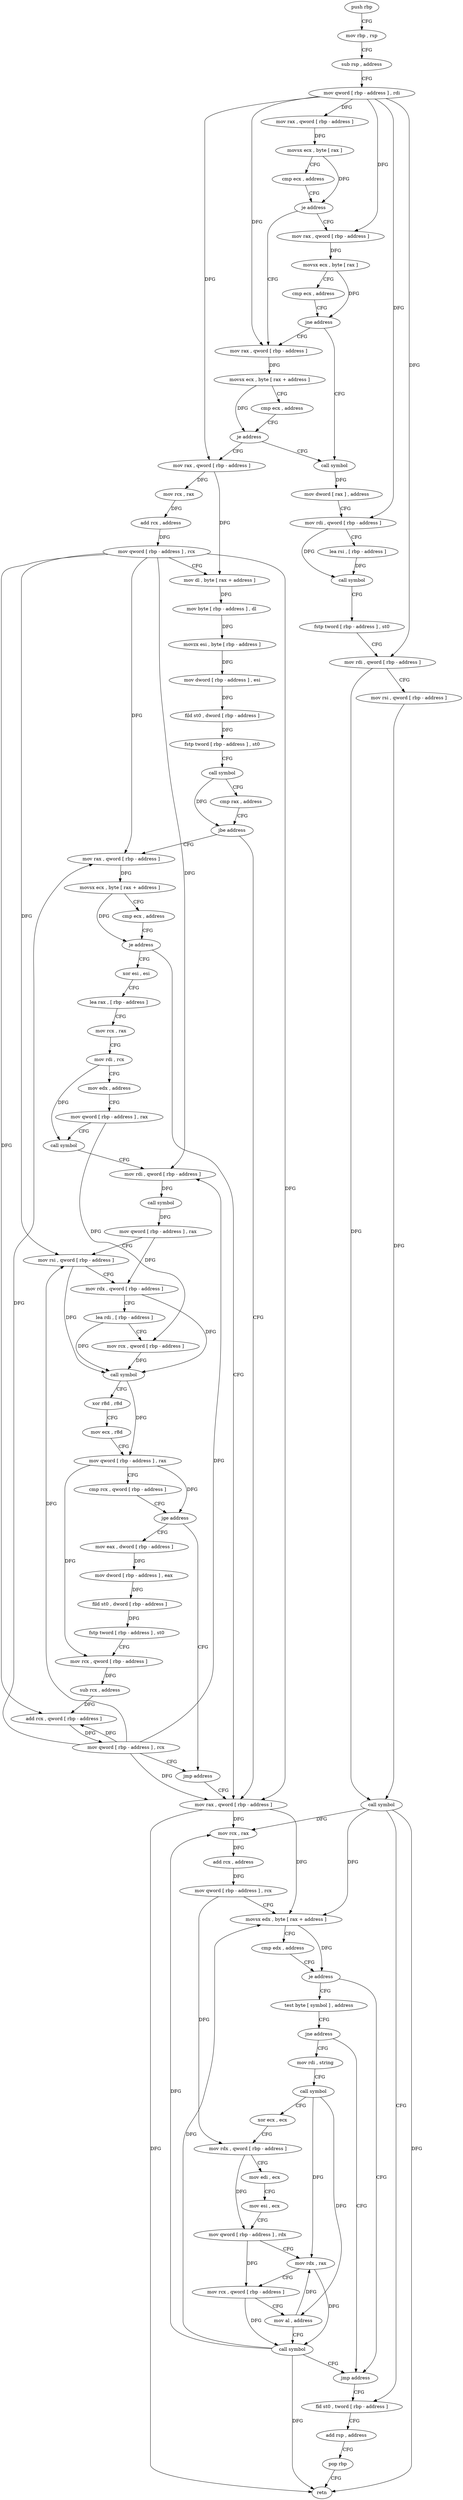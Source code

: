 digraph "func" {
"4207152" [label = "push rbp" ]
"4207153" [label = "mov rbp , rsp" ]
"4207156" [label = "sub rsp , address" ]
"4207160" [label = "mov qword [ rbp - address ] , rdi" ]
"4207164" [label = "mov rax , qword [ rbp - address ]" ]
"4207168" [label = "movsx ecx , byte [ rax ]" ]
"4207171" [label = "cmp ecx , address" ]
"4207174" [label = "je address" ]
"4207196" [label = "mov rax , qword [ rbp - address ]" ]
"4207180" [label = "mov rax , qword [ rbp - address ]" ]
"4207200" [label = "movsx ecx , byte [ rax + address ]" ]
"4207204" [label = "cmp ecx , address" ]
"4207207" [label = "je address" ]
"4207488" [label = "call symbol" ]
"4207213" [label = "mov rax , qword [ rbp - address ]" ]
"4207184" [label = "movsx ecx , byte [ rax ]" ]
"4207187" [label = "cmp ecx , address" ]
"4207190" [label = "jne address" ]
"4207493" [label = "mov dword [ rax ] , address" ]
"4207499" [label = "mov rdi , qword [ rbp - address ]" ]
"4207503" [label = "lea rsi , [ rbp - address ]" ]
"4207507" [label = "call symbol" ]
"4207512" [label = "fstp tword [ rbp - address ] , st0" ]
"4207515" [label = "mov rdi , qword [ rbp - address ]" ]
"4207519" [label = "mov rsi , qword [ rbp - address ]" ]
"4207523" [label = "call symbol" ]
"4207528" [label = "fld st0 , tword [ rbp - address ]" ]
"4207217" [label = "mov rcx , rax" ]
"4207220" [label = "add rcx , address" ]
"4207224" [label = "mov qword [ rbp - address ] , rcx" ]
"4207228" [label = "mov dl , byte [ rax + address ]" ]
"4207231" [label = "mov byte [ rbp - address ] , dl" ]
"4207234" [label = "movzx esi , byte [ rbp - address ]" ]
"4207238" [label = "mov dword [ rbp - address ] , esi" ]
"4207241" [label = "fild st0 , dword [ rbp - address ]" ]
"4207244" [label = "fstp tword [ rbp - address ] , st0" ]
"4207247" [label = "call symbol" ]
"4207252" [label = "cmp rax , address" ]
"4207256" [label = "jbe address" ]
"4207395" [label = "mov rax , qword [ rbp - address ]" ]
"4207262" [label = "mov rax , qword [ rbp - address ]" ]
"4207399" [label = "mov rcx , rax" ]
"4207402" [label = "add rcx , address" ]
"4207409" [label = "mov qword [ rbp - address ] , rcx" ]
"4207413" [label = "movsx edx , byte [ rax + address ]" ]
"4207417" [label = "cmp edx , address" ]
"4207420" [label = "je address" ]
"4207483" [label = "jmp address" ]
"4207426" [label = "test byte [ symbol ] , address" ]
"4207266" [label = "movsx ecx , byte [ rax + address ]" ]
"4207270" [label = "cmp ecx , address" ]
"4207273" [label = "je address" ]
"4207279" [label = "xor esi , esi" ]
"4207434" [label = "jne address" ]
"4207440" [label = "mov rdi , string" ]
"4207281" [label = "lea rax , [ rbp - address ]" ]
"4207285" [label = "mov rcx , rax" ]
"4207288" [label = "mov rdi , rcx" ]
"4207291" [label = "mov edx , address" ]
"4207296" [label = "mov qword [ rbp - address ] , rax" ]
"4207300" [label = "call symbol" ]
"4207305" [label = "mov rdi , qword [ rbp - address ]" ]
"4207309" [label = "call symbol" ]
"4207314" [label = "mov qword [ rbp - address ] , rax" ]
"4207318" [label = "mov rsi , qword [ rbp - address ]" ]
"4207322" [label = "mov rdx , qword [ rbp - address ]" ]
"4207326" [label = "lea rdi , [ rbp - address ]" ]
"4207330" [label = "mov rcx , qword [ rbp - address ]" ]
"4207334" [label = "call symbol" ]
"4207339" [label = "xor r8d , r8d" ]
"4207342" [label = "mov ecx , r8d" ]
"4207345" [label = "mov qword [ rbp - address ] , rax" ]
"4207349" [label = "cmp rcx , qword [ rbp - address ]" ]
"4207353" [label = "jge address" ]
"4207390" [label = "jmp address" ]
"4207359" [label = "mov eax , dword [ rbp - address ]" ]
"4207531" [label = "add rsp , address" ]
"4207535" [label = "pop rbp" ]
"4207536" [label = "retn" ]
"4207450" [label = "call symbol" ]
"4207455" [label = "xor ecx , ecx" ]
"4207457" [label = "mov rdx , qword [ rbp - address ]" ]
"4207461" [label = "mov edi , ecx" ]
"4207463" [label = "mov esi , ecx" ]
"4207465" [label = "mov qword [ rbp - address ] , rdx" ]
"4207469" [label = "mov rdx , rax" ]
"4207472" [label = "mov rcx , qword [ rbp - address ]" ]
"4207476" [label = "mov al , address" ]
"4207478" [label = "call symbol" ]
"4207362" [label = "mov dword [ rbp - address ] , eax" ]
"4207365" [label = "fild st0 , dword [ rbp - address ]" ]
"4207368" [label = "fstp tword [ rbp - address ] , st0" ]
"4207371" [label = "mov rcx , qword [ rbp - address ]" ]
"4207375" [label = "sub rcx , address" ]
"4207382" [label = "add rcx , qword [ rbp - address ]" ]
"4207386" [label = "mov qword [ rbp - address ] , rcx" ]
"4207152" -> "4207153" [ label = "CFG" ]
"4207153" -> "4207156" [ label = "CFG" ]
"4207156" -> "4207160" [ label = "CFG" ]
"4207160" -> "4207164" [ label = "DFG" ]
"4207160" -> "4207196" [ label = "DFG" ]
"4207160" -> "4207180" [ label = "DFG" ]
"4207160" -> "4207499" [ label = "DFG" ]
"4207160" -> "4207515" [ label = "DFG" ]
"4207160" -> "4207213" [ label = "DFG" ]
"4207164" -> "4207168" [ label = "DFG" ]
"4207168" -> "4207171" [ label = "CFG" ]
"4207168" -> "4207174" [ label = "DFG" ]
"4207171" -> "4207174" [ label = "CFG" ]
"4207174" -> "4207196" [ label = "CFG" ]
"4207174" -> "4207180" [ label = "CFG" ]
"4207196" -> "4207200" [ label = "DFG" ]
"4207180" -> "4207184" [ label = "DFG" ]
"4207200" -> "4207204" [ label = "CFG" ]
"4207200" -> "4207207" [ label = "DFG" ]
"4207204" -> "4207207" [ label = "CFG" ]
"4207207" -> "4207488" [ label = "CFG" ]
"4207207" -> "4207213" [ label = "CFG" ]
"4207488" -> "4207493" [ label = "DFG" ]
"4207213" -> "4207217" [ label = "DFG" ]
"4207213" -> "4207228" [ label = "DFG" ]
"4207184" -> "4207187" [ label = "CFG" ]
"4207184" -> "4207190" [ label = "DFG" ]
"4207187" -> "4207190" [ label = "CFG" ]
"4207190" -> "4207488" [ label = "CFG" ]
"4207190" -> "4207196" [ label = "CFG" ]
"4207493" -> "4207499" [ label = "CFG" ]
"4207499" -> "4207503" [ label = "CFG" ]
"4207499" -> "4207507" [ label = "DFG" ]
"4207503" -> "4207507" [ label = "DFG" ]
"4207507" -> "4207512" [ label = "CFG" ]
"4207512" -> "4207515" [ label = "CFG" ]
"4207515" -> "4207519" [ label = "CFG" ]
"4207515" -> "4207523" [ label = "DFG" ]
"4207519" -> "4207523" [ label = "DFG" ]
"4207523" -> "4207528" [ label = "CFG" ]
"4207523" -> "4207536" [ label = "DFG" ]
"4207523" -> "4207399" [ label = "DFG" ]
"4207523" -> "4207413" [ label = "DFG" ]
"4207528" -> "4207531" [ label = "CFG" ]
"4207217" -> "4207220" [ label = "DFG" ]
"4207220" -> "4207224" [ label = "DFG" ]
"4207224" -> "4207228" [ label = "CFG" ]
"4207224" -> "4207395" [ label = "DFG" ]
"4207224" -> "4207262" [ label = "DFG" ]
"4207224" -> "4207305" [ label = "DFG" ]
"4207224" -> "4207318" [ label = "DFG" ]
"4207224" -> "4207382" [ label = "DFG" ]
"4207228" -> "4207231" [ label = "DFG" ]
"4207231" -> "4207234" [ label = "DFG" ]
"4207234" -> "4207238" [ label = "DFG" ]
"4207238" -> "4207241" [ label = "DFG" ]
"4207241" -> "4207244" [ label = "DFG" ]
"4207244" -> "4207247" [ label = "CFG" ]
"4207247" -> "4207252" [ label = "CFG" ]
"4207247" -> "4207256" [ label = "DFG" ]
"4207252" -> "4207256" [ label = "CFG" ]
"4207256" -> "4207395" [ label = "CFG" ]
"4207256" -> "4207262" [ label = "CFG" ]
"4207395" -> "4207399" [ label = "DFG" ]
"4207395" -> "4207536" [ label = "DFG" ]
"4207395" -> "4207413" [ label = "DFG" ]
"4207262" -> "4207266" [ label = "DFG" ]
"4207399" -> "4207402" [ label = "DFG" ]
"4207402" -> "4207409" [ label = "DFG" ]
"4207409" -> "4207413" [ label = "CFG" ]
"4207409" -> "4207457" [ label = "DFG" ]
"4207413" -> "4207417" [ label = "CFG" ]
"4207413" -> "4207420" [ label = "DFG" ]
"4207417" -> "4207420" [ label = "CFG" ]
"4207420" -> "4207483" [ label = "CFG" ]
"4207420" -> "4207426" [ label = "CFG" ]
"4207483" -> "4207528" [ label = "CFG" ]
"4207426" -> "4207434" [ label = "CFG" ]
"4207266" -> "4207270" [ label = "CFG" ]
"4207266" -> "4207273" [ label = "DFG" ]
"4207270" -> "4207273" [ label = "CFG" ]
"4207273" -> "4207395" [ label = "CFG" ]
"4207273" -> "4207279" [ label = "CFG" ]
"4207279" -> "4207281" [ label = "CFG" ]
"4207434" -> "4207483" [ label = "CFG" ]
"4207434" -> "4207440" [ label = "CFG" ]
"4207440" -> "4207450" [ label = "CFG" ]
"4207281" -> "4207285" [ label = "CFG" ]
"4207285" -> "4207288" [ label = "CFG" ]
"4207288" -> "4207291" [ label = "CFG" ]
"4207288" -> "4207300" [ label = "DFG" ]
"4207291" -> "4207296" [ label = "CFG" ]
"4207296" -> "4207300" [ label = "CFG" ]
"4207296" -> "4207330" [ label = "DFG" ]
"4207300" -> "4207305" [ label = "CFG" ]
"4207305" -> "4207309" [ label = "DFG" ]
"4207309" -> "4207314" [ label = "DFG" ]
"4207314" -> "4207318" [ label = "CFG" ]
"4207314" -> "4207322" [ label = "DFG" ]
"4207318" -> "4207322" [ label = "CFG" ]
"4207318" -> "4207334" [ label = "DFG" ]
"4207322" -> "4207326" [ label = "CFG" ]
"4207322" -> "4207334" [ label = "DFG" ]
"4207326" -> "4207330" [ label = "CFG" ]
"4207326" -> "4207334" [ label = "DFG" ]
"4207330" -> "4207334" [ label = "DFG" ]
"4207334" -> "4207339" [ label = "CFG" ]
"4207334" -> "4207345" [ label = "DFG" ]
"4207339" -> "4207342" [ label = "CFG" ]
"4207342" -> "4207345" [ label = "CFG" ]
"4207345" -> "4207349" [ label = "CFG" ]
"4207345" -> "4207353" [ label = "DFG" ]
"4207345" -> "4207371" [ label = "DFG" ]
"4207349" -> "4207353" [ label = "CFG" ]
"4207353" -> "4207390" [ label = "CFG" ]
"4207353" -> "4207359" [ label = "CFG" ]
"4207390" -> "4207395" [ label = "CFG" ]
"4207359" -> "4207362" [ label = "DFG" ]
"4207531" -> "4207535" [ label = "CFG" ]
"4207535" -> "4207536" [ label = "CFG" ]
"4207450" -> "4207455" [ label = "CFG" ]
"4207450" -> "4207469" [ label = "DFG" ]
"4207450" -> "4207476" [ label = "DFG" ]
"4207455" -> "4207457" [ label = "CFG" ]
"4207457" -> "4207461" [ label = "CFG" ]
"4207457" -> "4207465" [ label = "DFG" ]
"4207461" -> "4207463" [ label = "CFG" ]
"4207463" -> "4207465" [ label = "CFG" ]
"4207465" -> "4207469" [ label = "CFG" ]
"4207465" -> "4207472" [ label = "DFG" ]
"4207469" -> "4207472" [ label = "CFG" ]
"4207469" -> "4207478" [ label = "DFG" ]
"4207472" -> "4207476" [ label = "CFG" ]
"4207472" -> "4207478" [ label = "DFG" ]
"4207476" -> "4207478" [ label = "CFG" ]
"4207476" -> "4207469" [ label = "DFG" ]
"4207478" -> "4207483" [ label = "CFG" ]
"4207478" -> "4207399" [ label = "DFG" ]
"4207478" -> "4207413" [ label = "DFG" ]
"4207478" -> "4207536" [ label = "DFG" ]
"4207362" -> "4207365" [ label = "DFG" ]
"4207365" -> "4207368" [ label = "DFG" ]
"4207368" -> "4207371" [ label = "CFG" ]
"4207371" -> "4207375" [ label = "DFG" ]
"4207375" -> "4207382" [ label = "DFG" ]
"4207382" -> "4207386" [ label = "DFG" ]
"4207386" -> "4207390" [ label = "CFG" ]
"4207386" -> "4207395" [ label = "DFG" ]
"4207386" -> "4207262" [ label = "DFG" ]
"4207386" -> "4207305" [ label = "DFG" ]
"4207386" -> "4207318" [ label = "DFG" ]
"4207386" -> "4207382" [ label = "DFG" ]
}
